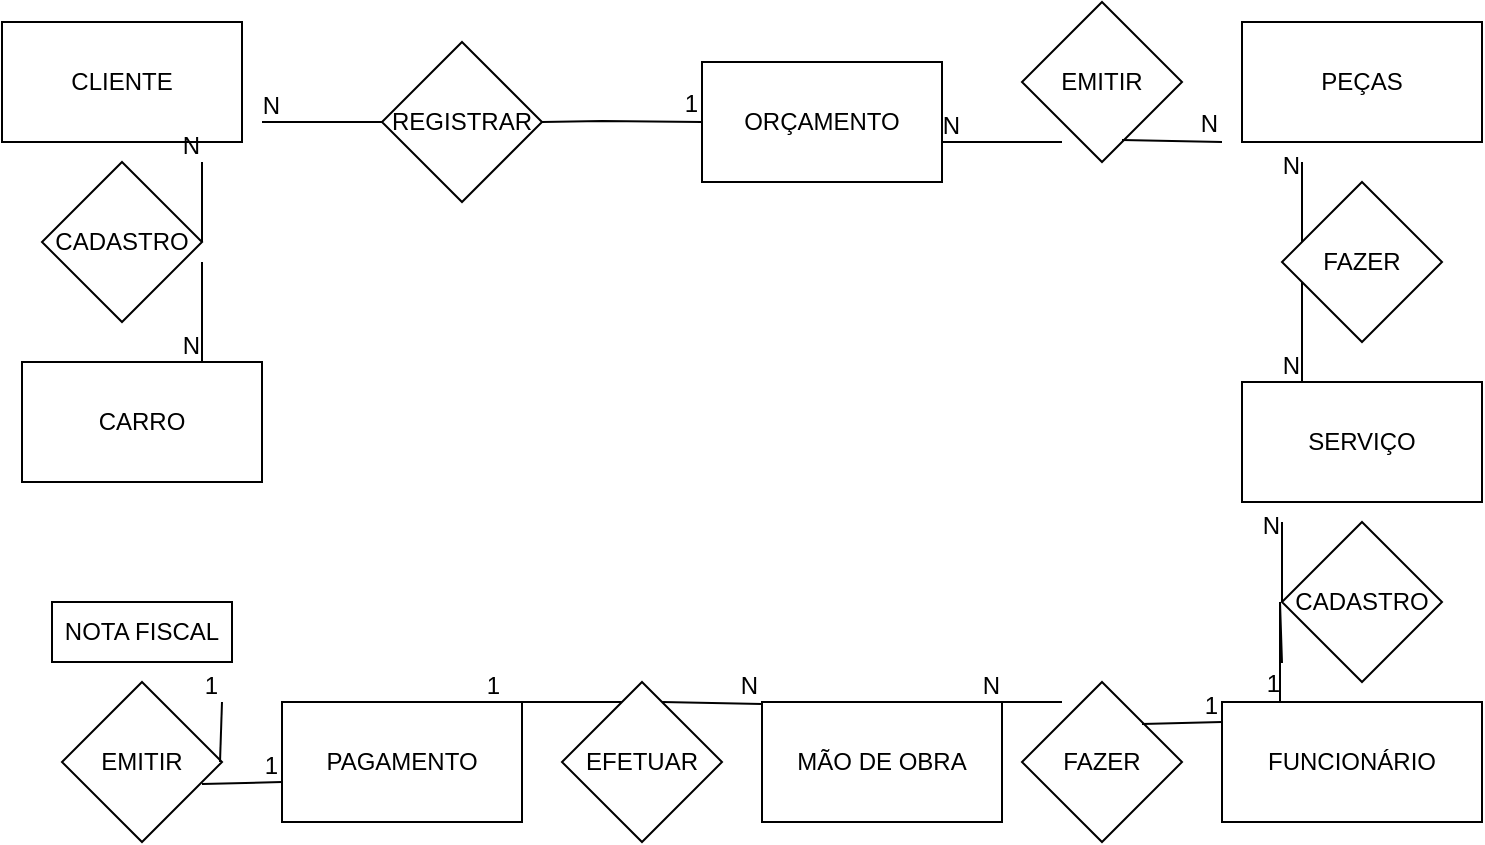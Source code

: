<mxfile version="24.2.2" type="github">
  <diagram name="Página-1" id="c9CiCl14IIaBsBBbdUVT">
    <mxGraphModel dx="880" dy="426" grid="1" gridSize="10" guides="1" tooltips="1" connect="1" arrows="1" fold="1" page="1" pageScale="1" pageWidth="827" pageHeight="1169" math="0" shadow="0">
      <root>
        <mxCell id="0" />
        <mxCell id="1" parent="0" />
        <mxCell id="czPsXozLS3vsaX9poBYE-1" value="PEÇAS" style="rounded=0;whiteSpace=wrap;html=1;" parent="1" vertex="1">
          <mxGeometry x="630" y="20" width="120" height="60" as="geometry" />
        </mxCell>
        <mxCell id="czPsXozLS3vsaX9poBYE-2" value="SERVIÇO" style="rounded=0;whiteSpace=wrap;html=1;" parent="1" vertex="1">
          <mxGeometry x="630" y="200" width="120" height="60" as="geometry" />
        </mxCell>
        <mxCell id="czPsXozLS3vsaX9poBYE-3" value="REGISTRAR" style="rhombus;whiteSpace=wrap;html=1;" parent="1" vertex="1">
          <mxGeometry x="200" y="30" width="80" height="80" as="geometry" />
        </mxCell>
        <mxCell id="czPsXozLS3vsaX9poBYE-4" value="" style="endArrow=none;html=1;rounded=0;exitX=0;exitY=0.5;exitDx=0;exitDy=0;" parent="1" source="czPsXozLS3vsaX9poBYE-3" edge="1">
          <mxGeometry relative="1" as="geometry">
            <mxPoint x="190" y="70" as="sourcePoint" />
            <mxPoint x="140" y="70" as="targetPoint" />
          </mxGeometry>
        </mxCell>
        <mxCell id="czPsXozLS3vsaX9poBYE-5" value="N" style="resizable=0;html=1;whiteSpace=wrap;align=right;verticalAlign=bottom;" parent="czPsXozLS3vsaX9poBYE-4" connectable="0" vertex="1">
          <mxGeometry x="1" relative="1" as="geometry">
            <mxPoint x="10" as="offset" />
          </mxGeometry>
        </mxCell>
        <mxCell id="czPsXozLS3vsaX9poBYE-6" value="" style="endArrow=none;html=1;rounded=0;exitX=1;exitY=0.5;exitDx=0;exitDy=0;exitPerimeter=0;" parent="1" source="czPsXozLS3vsaX9poBYE-3" edge="1">
          <mxGeometry relative="1" as="geometry">
            <mxPoint x="290" y="70" as="sourcePoint" />
            <mxPoint x="360" y="70" as="targetPoint" />
            <Array as="points">
              <mxPoint x="310" y="69.5" />
            </Array>
          </mxGeometry>
        </mxCell>
        <mxCell id="czPsXozLS3vsaX9poBYE-7" value="1" style="resizable=0;html=1;whiteSpace=wrap;align=right;verticalAlign=bottom;" parent="czPsXozLS3vsaX9poBYE-6" connectable="0" vertex="1">
          <mxGeometry x="1" relative="1" as="geometry" />
        </mxCell>
        <mxCell id="czPsXozLS3vsaX9poBYE-14" value="FAZER" style="rhombus;whiteSpace=wrap;html=1;" parent="1" vertex="1">
          <mxGeometry x="650" y="100" width="80" height="80" as="geometry" />
        </mxCell>
        <mxCell id="czPsXozLS3vsaX9poBYE-15" value="ORÇAMENTO" style="rounded=0;whiteSpace=wrap;html=1;" parent="1" vertex="1">
          <mxGeometry x="360" y="40" width="120" height="60" as="geometry" />
        </mxCell>
        <mxCell id="czPsXozLS3vsaX9poBYE-16" value="CADASTRO" style="rhombus;whiteSpace=wrap;html=1;" parent="1" vertex="1">
          <mxGeometry x="30" y="90" width="80" height="80" as="geometry" />
        </mxCell>
        <mxCell id="czPsXozLS3vsaX9poBYE-17" value="CARRO" style="rounded=0;whiteSpace=wrap;html=1;" parent="1" vertex="1">
          <mxGeometry x="20" y="190" width="120" height="60" as="geometry" />
        </mxCell>
        <mxCell id="czPsXozLS3vsaX9poBYE-18" value="CLIENTE" style="rounded=0;whiteSpace=wrap;html=1;" parent="1" vertex="1">
          <mxGeometry x="10" y="20" width="120" height="60" as="geometry" />
        </mxCell>
        <mxCell id="czPsXozLS3vsaX9poBYE-19" value="CADASTRO" style="rhombus;whiteSpace=wrap;html=1;" parent="1" vertex="1">
          <mxGeometry x="650" y="270" width="80" height="80" as="geometry" />
        </mxCell>
        <mxCell id="czPsXozLS3vsaX9poBYE-20" value="FUNCIONÁRIO" style="rounded=0;whiteSpace=wrap;html=1;" parent="1" vertex="1">
          <mxGeometry x="620" y="360" width="130" height="60" as="geometry" />
        </mxCell>
        <mxCell id="czPsXozLS3vsaX9poBYE-22" value="MÃO DE OBRA" style="rounded=0;whiteSpace=wrap;html=1;" parent="1" vertex="1">
          <mxGeometry x="390" y="360" width="120" height="60" as="geometry" />
        </mxCell>
        <mxCell id="czPsXozLS3vsaX9poBYE-23" value="EFETUAR" style="rhombus;whiteSpace=wrap;html=1;" parent="1" vertex="1">
          <mxGeometry x="290" y="350" width="80" height="80" as="geometry" />
        </mxCell>
        <mxCell id="czPsXozLS3vsaX9poBYE-24" value="PAGAMENTO" style="rounded=0;whiteSpace=wrap;html=1;" parent="1" vertex="1">
          <mxGeometry x="150" y="360" width="120" height="60" as="geometry" />
        </mxCell>
        <mxCell id="czPsXozLS3vsaX9poBYE-25" value="EMITIR" style="rhombus;whiteSpace=wrap;html=1;" parent="1" vertex="1">
          <mxGeometry x="520" y="10" width="80" height="80" as="geometry" />
        </mxCell>
        <mxCell id="czPsXozLS3vsaX9poBYE-27" value="FAZER" style="rhombus;whiteSpace=wrap;html=1;" parent="1" vertex="1">
          <mxGeometry x="520" y="350" width="80" height="80" as="geometry" />
        </mxCell>
        <mxCell id="czPsXozLS3vsaX9poBYE-28" value="EMITIR" style="rhombus;whiteSpace=wrap;html=1;" parent="1" vertex="1">
          <mxGeometry x="40" y="350" width="80" height="80" as="geometry" />
        </mxCell>
        <mxCell id="czPsXozLS3vsaX9poBYE-29" value="NOTA FISCAL" style="rounded=0;whiteSpace=wrap;html=1;" parent="1" vertex="1">
          <mxGeometry x="35" y="310" width="90" height="30" as="geometry" />
        </mxCell>
        <mxCell id="czPsXozLS3vsaX9poBYE-33" value="" style="endArrow=none;html=1;rounded=0;" parent="1" edge="1">
          <mxGeometry relative="1" as="geometry">
            <mxPoint x="570" y="79" as="sourcePoint" />
            <mxPoint x="620" y="80" as="targetPoint" />
          </mxGeometry>
        </mxCell>
        <mxCell id="czPsXozLS3vsaX9poBYE-34" value="N" style="resizable=0;html=1;whiteSpace=wrap;align=right;verticalAlign=bottom;" parent="czPsXozLS3vsaX9poBYE-33" connectable="0" vertex="1">
          <mxGeometry x="1" relative="1" as="geometry" />
        </mxCell>
        <mxCell id="czPsXozLS3vsaX9poBYE-35" value="" style="endArrow=none;html=1;rounded=0;" parent="1" edge="1">
          <mxGeometry relative="1" as="geometry">
            <mxPoint x="540" y="80" as="sourcePoint" />
            <mxPoint x="480" y="80" as="targetPoint" />
          </mxGeometry>
        </mxCell>
        <mxCell id="czPsXozLS3vsaX9poBYE-36" value="N" style="resizable=0;html=1;whiteSpace=wrap;align=right;verticalAlign=bottom;" parent="czPsXozLS3vsaX9poBYE-35" connectable="0" vertex="1">
          <mxGeometry x="1" relative="1" as="geometry">
            <mxPoint x="10" as="offset" />
          </mxGeometry>
        </mxCell>
        <mxCell id="czPsXozLS3vsaX9poBYE-37" value="" style="endArrow=none;html=1;rounded=0;" parent="1" edge="1">
          <mxGeometry relative="1" as="geometry">
            <mxPoint x="110" y="130" as="sourcePoint" />
            <mxPoint x="110" y="90" as="targetPoint" />
          </mxGeometry>
        </mxCell>
        <mxCell id="czPsXozLS3vsaX9poBYE-38" value="N" style="resizable=0;html=1;whiteSpace=wrap;align=right;verticalAlign=bottom;" parent="czPsXozLS3vsaX9poBYE-37" connectable="0" vertex="1">
          <mxGeometry x="1" relative="1" as="geometry" />
        </mxCell>
        <mxCell id="czPsXozLS3vsaX9poBYE-39" value="" style="endArrow=none;html=1;rounded=0;" parent="1" edge="1">
          <mxGeometry relative="1" as="geometry">
            <mxPoint x="110" y="140" as="sourcePoint" />
            <mxPoint x="110" y="190" as="targetPoint" />
          </mxGeometry>
        </mxCell>
        <mxCell id="czPsXozLS3vsaX9poBYE-40" value="N" style="resizable=0;html=1;whiteSpace=wrap;align=right;verticalAlign=bottom;" parent="czPsXozLS3vsaX9poBYE-39" connectable="0" vertex="1">
          <mxGeometry x="1" relative="1" as="geometry" />
        </mxCell>
        <mxCell id="czPsXozLS3vsaX9poBYE-41" value="" style="endArrow=none;html=1;rounded=0;" parent="1" edge="1">
          <mxGeometry relative="1" as="geometry">
            <mxPoint x="660" y="130" as="sourcePoint" />
            <mxPoint x="660" y="90" as="targetPoint" />
          </mxGeometry>
        </mxCell>
        <mxCell id="czPsXozLS3vsaX9poBYE-42" value="N" style="resizable=0;html=1;whiteSpace=wrap;align=right;verticalAlign=bottom;" parent="czPsXozLS3vsaX9poBYE-41" connectable="0" vertex="1">
          <mxGeometry x="1" relative="1" as="geometry">
            <mxPoint y="10" as="offset" />
          </mxGeometry>
        </mxCell>
        <mxCell id="czPsXozLS3vsaX9poBYE-43" value="" style="endArrow=none;html=1;rounded=0;" parent="1" edge="1">
          <mxGeometry relative="1" as="geometry">
            <mxPoint x="660" y="150" as="sourcePoint" />
            <mxPoint x="660" y="200" as="targetPoint" />
          </mxGeometry>
        </mxCell>
        <mxCell id="czPsXozLS3vsaX9poBYE-44" value="N" style="resizable=0;html=1;whiteSpace=wrap;align=right;verticalAlign=bottom;" parent="czPsXozLS3vsaX9poBYE-43" connectable="0" vertex="1">
          <mxGeometry x="1" relative="1" as="geometry" />
        </mxCell>
        <mxCell id="czPsXozLS3vsaX9poBYE-45" value="" style="endArrow=none;html=1;rounded=0;" parent="1" edge="1">
          <mxGeometry relative="1" as="geometry">
            <mxPoint x="649" y="310.5" as="sourcePoint" />
            <mxPoint x="649" y="360" as="targetPoint" />
            <Array as="points">
              <mxPoint x="650" y="340.5" />
              <mxPoint x="649" y="310" />
            </Array>
          </mxGeometry>
        </mxCell>
        <mxCell id="czPsXozLS3vsaX9poBYE-46" value="1" style="resizable=0;html=1;whiteSpace=wrap;align=right;verticalAlign=bottom;" parent="czPsXozLS3vsaX9poBYE-45" connectable="0" vertex="1">
          <mxGeometry x="1" relative="1" as="geometry">
            <mxPoint x="1" as="offset" />
          </mxGeometry>
        </mxCell>
        <mxCell id="czPsXozLS3vsaX9poBYE-47" value="" style="endArrow=none;html=1;rounded=0;" parent="1" edge="1">
          <mxGeometry relative="1" as="geometry">
            <mxPoint x="650" y="310" as="sourcePoint" />
            <mxPoint x="650" y="270" as="targetPoint" />
          </mxGeometry>
        </mxCell>
        <mxCell id="czPsXozLS3vsaX9poBYE-48" value="N" style="resizable=0;html=1;whiteSpace=wrap;align=right;verticalAlign=bottom;" parent="czPsXozLS3vsaX9poBYE-47" connectable="0" vertex="1">
          <mxGeometry x="1" relative="1" as="geometry">
            <mxPoint y="10" as="offset" />
          </mxGeometry>
        </mxCell>
        <mxCell id="czPsXozLS3vsaX9poBYE-49" value="" style="endArrow=none;html=1;rounded=0;" parent="1" edge="1">
          <mxGeometry relative="1" as="geometry">
            <mxPoint x="580" y="371" as="sourcePoint" />
            <mxPoint x="620" y="370" as="targetPoint" />
            <Array as="points" />
          </mxGeometry>
        </mxCell>
        <mxCell id="czPsXozLS3vsaX9poBYE-50" value="1" style="resizable=0;html=1;whiteSpace=wrap;align=right;verticalAlign=bottom;" parent="czPsXozLS3vsaX9poBYE-49" connectable="0" vertex="1">
          <mxGeometry x="1" relative="1" as="geometry" />
        </mxCell>
        <mxCell id="czPsXozLS3vsaX9poBYE-51" value="" style="endArrow=none;html=1;rounded=0;" parent="1" edge="1">
          <mxGeometry relative="1" as="geometry">
            <mxPoint x="540" y="360" as="sourcePoint" />
            <mxPoint x="500" y="360" as="targetPoint" />
          </mxGeometry>
        </mxCell>
        <mxCell id="czPsXozLS3vsaX9poBYE-52" value="N" style="resizable=0;html=1;whiteSpace=wrap;align=right;verticalAlign=bottom;" parent="czPsXozLS3vsaX9poBYE-51" connectable="0" vertex="1">
          <mxGeometry x="1" relative="1" as="geometry">
            <mxPoint x="10" as="offset" />
          </mxGeometry>
        </mxCell>
        <mxCell id="czPsXozLS3vsaX9poBYE-53" value="" style="endArrow=none;html=1;rounded=0;" parent="1" edge="1">
          <mxGeometry relative="1" as="geometry">
            <mxPoint x="340" y="360" as="sourcePoint" />
            <mxPoint x="390" y="361" as="targetPoint" />
          </mxGeometry>
        </mxCell>
        <mxCell id="czPsXozLS3vsaX9poBYE-54" value="N" style="resizable=0;html=1;whiteSpace=wrap;align=right;verticalAlign=bottom;" parent="czPsXozLS3vsaX9poBYE-53" connectable="0" vertex="1">
          <mxGeometry x="1" relative="1" as="geometry" />
        </mxCell>
        <mxCell id="czPsXozLS3vsaX9poBYE-55" value="" style="endArrow=none;html=1;rounded=0;exitX=1;exitY=0.5;exitDx=0;exitDy=0;exitPerimeter=0;" parent="1" edge="1">
          <mxGeometry relative="1" as="geometry">
            <mxPoint x="320" y="360" as="sourcePoint" />
            <mxPoint x="260" y="360" as="targetPoint" />
            <Array as="points" />
          </mxGeometry>
        </mxCell>
        <mxCell id="czPsXozLS3vsaX9poBYE-56" value="1" style="resizable=0;html=1;whiteSpace=wrap;align=right;verticalAlign=bottom;" parent="czPsXozLS3vsaX9poBYE-55" connectable="0" vertex="1">
          <mxGeometry x="1" relative="1" as="geometry" />
        </mxCell>
        <mxCell id="czPsXozLS3vsaX9poBYE-57" value="" style="endArrow=none;html=1;rounded=0;" parent="1" edge="1">
          <mxGeometry relative="1" as="geometry">
            <mxPoint x="119" y="390" as="sourcePoint" />
            <mxPoint x="120" y="360" as="targetPoint" />
            <Array as="points" />
          </mxGeometry>
        </mxCell>
        <mxCell id="czPsXozLS3vsaX9poBYE-58" value="1" style="resizable=0;html=1;whiteSpace=wrap;align=right;verticalAlign=bottom;" parent="czPsXozLS3vsaX9poBYE-57" connectable="0" vertex="1">
          <mxGeometry x="1" relative="1" as="geometry" />
        </mxCell>
        <mxCell id="czPsXozLS3vsaX9poBYE-60" value="" style="endArrow=none;html=1;rounded=0;" parent="1" edge="1">
          <mxGeometry relative="1" as="geometry">
            <mxPoint x="110" y="401" as="sourcePoint" />
            <mxPoint x="150" y="400" as="targetPoint" />
            <Array as="points" />
          </mxGeometry>
        </mxCell>
        <mxCell id="czPsXozLS3vsaX9poBYE-61" value="1" style="resizable=0;html=1;whiteSpace=wrap;align=right;verticalAlign=bottom;" parent="czPsXozLS3vsaX9poBYE-60" connectable="0" vertex="1">
          <mxGeometry x="1" relative="1" as="geometry" />
        </mxCell>
      </root>
    </mxGraphModel>
  </diagram>
</mxfile>
